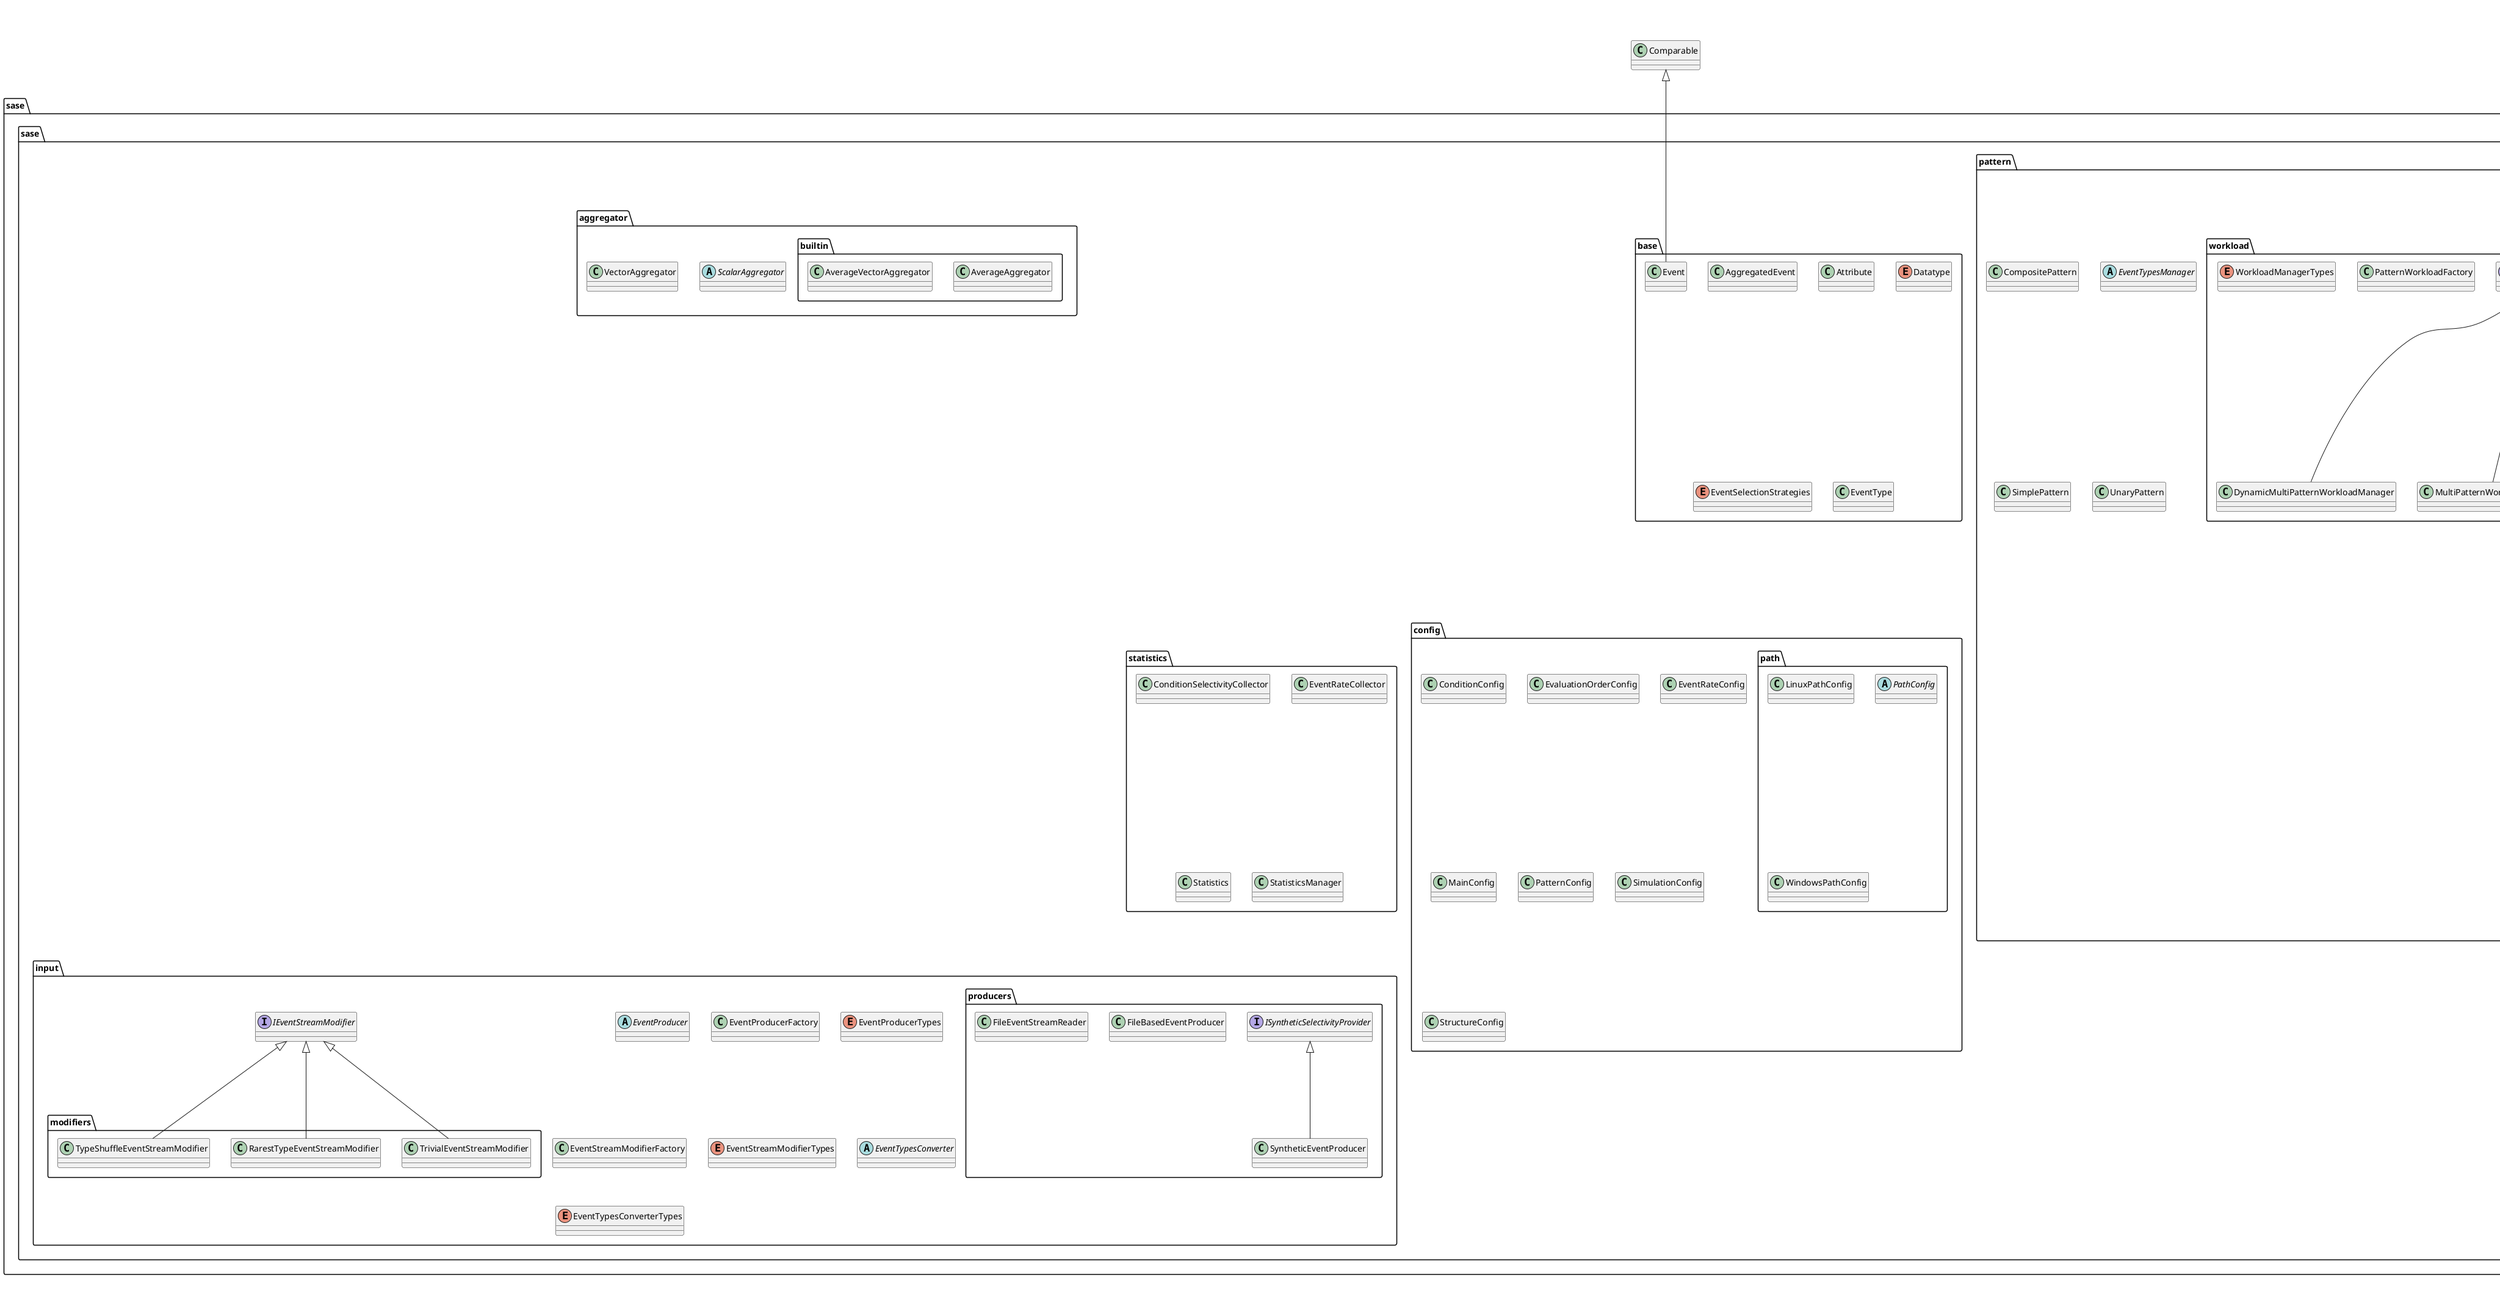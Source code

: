 @startuml

title __LAZYCEPGIT's Class Diagram__\n

  package sase.sase.evaluation {
    package sase.sase.evaluation.nfa {
      package sase.sase.evaluation.nfa.eager {
        class AND_NFA {
        }
      }
    }
  }
  

  package sase.sase.evaluation {
    package sase.sase.evaluation.nfa {
      package sase.sase.evaluation.nfa.eager {
        class AND_SEQ_NFA {
        }
      }
    }
  }
  

  package sase.sase.user.traffic {
    class AarhusTrafficEventTypesConverter {
    }
  }
  

  package sase.sase.user.traffic {
    class AarhusTrafficEventTypesManager {
    }
  }
  

  package sase.sase.adaptive.monitoring {
    class AdaptationNecessityDetectorFactory {
    }
  }
  

  package sase.sase.adaptive.monitoring {
    enum AdaptationNecessityDetectorTypes {
    }
  }
  

  package sase.sase.specification {
    package sase.sase.specification.adaptation {
      abstract class AdaptationSpecification {
      }
    }
  }
  

  package sase.sase.evaluation {
    package sase.sase.evaluation.tree {
      package sase.sase.evaluation.tree.creators {
        package sase.sase.evaluation.tree.creators.sase.adaptive.zstream {
          class AdaptiveZStreamTreeTopologyCreator {
          }
        }
      }
    }
  }
  

  package sase.sase.base {
    class AggregatedEvent {
    }
  }
  

  package sase.sase.pattern {
    package sase.sase.pattern.condition {
      package sase.sase.pattern.condition.iteration {
        class AggregatedExternalCondition {
        }
      }
    }
  }
  

  package sase.sase.multi {
    package sase.sase.multi.algo {
      class AlgoUnitFactory {
      }
    }
  }
  

  package sase.sase.specification {
    package sase.sase.specification.algo {
      class AlgoUnitSpecification {
      }
    }
  }
  

  package sase.sase.multi {
    package sase.sase.multi.algo {
      enum AlgoUnitTypes {
      }
    }
  }
  

  package sase.sase.pattern {
    package sase.sase.pattern.condition {
      package sase.sase.pattern.condition.sase.base {
        abstract class AtomicCondition {
        }
      }
    }
  }
  

  package sase.sase.base {
    class Attribute {
    }
  }
  

  package sase.sase.aggregator {
    package sase.sase.aggregator.builtin {
      class AverageAggregator {
      }
    }
  }
  

  package sase.sase.user.stocks {
    class AverageStocksVectorAggregator {
    }
  }
  

  package sase.sase.aggregator {
    package sase.sase.aggregator.builtin {
      class AverageVectorAggregator {
      }
    }
  }
  

  package sase.sase.specification {
    package sase.sase.specification.creators {
      package sase.sase.specification.creators.condition {
        abstract class BasicConditionSpecificationSetCreator {
        }
      }
    }
  }
  

  package sase.sase.multi {
    package sase.sase.multi.sla {
      class BestPlanSlaVerifier {
      }
    }
  }
  

  package sase.sase.evaluation {
    package sase.sase.evaluation.nfa {
      package sase.sase.evaluation.nfa.lazy {
        package sase.sase.evaluation.nfa.lazy.optimizations {
          class BufferFilter {
          }
        }
      }
    }
  }
  

  package sase.sase.evaluation {
    package sase.sase.evaluation.nfa {
      package sase.sase.evaluation.nfa.lazy {
        package sase.sase.evaluation.nfa.lazy.optimizations {
          class BufferGrouper {
          }
        }
      }
    }
  }
  

  package sase.sase.evaluation {
    package sase.sase.evaluation.nfa {
      package sase.sase.evaluation.nfa.lazy {
        package sase.sase.evaluation.nfa.lazy.optimizations {
          abstract class BufferPreprocessor {
          }
        }
      }
    }
  }
  

  package sase.sase.pattern {
    package sase.sase.pattern.condition {
      package sase.sase.pattern.condition.sase.base {
        class BufferedEventsRatesCondition {
        }
      }
    }
  }
  

  package sase.sase.pattern {
    package sase.sase.pattern.condition {
      package sase.sase.pattern.condition.sase.base {
        class CNFCondition {
        }
      }
    }
  }
  

  package sase.sase.pattern {
    class CompositePattern {
    }
  }
  

  package sase.sase.pattern {
    package sase.sase.pattern.creation {
      class CompositePatternCreator {
      }
    }
  }
  

  package sase.sase.pattern {
    package sase.sase.pattern.condition {
      abstract class Condition {
      }
    }
  }
  

  package sase.sase.config {
    class ConditionConfig {
    }
  }
  

  package sase.sase.statistics {
    class ConditionSelectivityCollector {
    }
  }
  

  package sase.sase.specification {
    package sase.sase.specification.condition {
      abstract class ConditionSpecification {
      }
    }
  }
  

  package sase.sase.specification {
    package sase.sase.specification.creators {
      package sase.sase.specification.creators.condition {
        class ConditionSpecificationCreatorFactory {
        }
      }
    }
  }
  

  package sase.sase.specification {
    package sase.sase.specification.creators {
      package sase.sase.specification.creators.condition {
        enum ConditionSpecificationCreatorTypes {
        }
      }
    }
  }
  

  package sase.sase.specification {
    package sase.sase.specification.creators {
      package sase.sase.specification.creators.condition {
        enum ConditionSpecificationSetCreatorTypes {
        }
      }
    }
  }
  

  package sase.sase.evaluation {
    package sase.sase.evaluation.tree {
      package sase.sase.evaluation.tree.elements {
        package sase.sase.evaluation.tree.elements.node {
          class ConjunctiveInternalNode {
          }
        }
      }
    }
  }
  

  package sase.sase.adaptive.monitoring {
    class ConstantThresholdAdaptationNecessityDetector {
    }
  }
  

  package sase.sase.specification {
    package sase.sase.specification.adaptation {
      class ConstantThresholdAdaptationSpecification {
      }
    }
  }
  

  package sase.sase.user.stocks {
    package sase.sase.user.stocks.sase.specification {
      package sase.sase.user.stocks.sase.specification.creators {
        class CorrelationSelectivityEstimationSetupCreator {
        }
      }
    }
  }
  

  package sase.sase.evaluation {
    package sase.sase.evaluation.tree {
      package sase.sase.evaluation.tree.creators {
        class CostAwareTree {
        }
      }
    }
  }
  

  package sase.sase.specification {
    package sase.sase.specification.sase.evaluation {
      class CostBasedLazyNFAEvaluationSpecification {
      }
    }
  }
  

  package sase.sase.evaluation {
    package sase.sase.evaluation.nfa {
      package sase.sase.evaluation.nfa.lazy {
        package sase.sase.evaluation.nfa.lazy.order {
          package sase.sase.evaluation.nfa.lazy.order.cost {
            class CostModelFactory {
            }
          }
        }
      }
    }
  }
  

  package sase.sase.evaluation {
    package sase.sase.evaluation.nfa {
      package sase.sase.evaluation.nfa.lazy {
        package sase.sase.evaluation.nfa.lazy.order {
          package sase.sase.evaluation.nfa.lazy.order.cost {
            enum CostModelTypes {
            }
          }
        }
      }
    }
  }
  

  package sase.sase.specification {
    package sase.sase.specification.creators {
      package sase.sase.specification.creators.condition {
        class CountersConditionSpecificationSetCreator {
        }
      }
    }
  }
  

  package sase.sase.user.speedd.fraud {
    class CreditCardFraudEventTypesConverter {
    }
  }
  

  package sase.sase.user.speedd.fraud {
    class CreditCardFraudEventTypesManager {
    }
  }
  

  package sase.sase.specification {
    package sase.sase.specification.creators {
      abstract class CrossProductSimulationSpecificationCreator {
      }
    }
  }
  

  package sase.sase.base {
    enum Datatype {
    }
  }
  

  package sase.sase.user.stocks {
    package sase.sase.user.stocks.sase.specification {
      package sase.sase.user.stocks.sase.specification.creators {
        class DeltaSelectivityEstimationSetupCreator {
        }
      }
    }
  }
  

  package sase.sase.evaluation {
    package sase.sase.evaluation.plan {
      class DisjunctionEvaluationPlan {
      }
    }
  }
  

  package sase.sase.evaluation {
    package sase.sase.evaluation.tree {
      class DisjunctionTreeEvaluationMechanism {
      }
    }
  }
  

  package sase.sase.pattern {
    package sase.sase.pattern.condition {
      package sase.sase.pattern.condition.sase.base {
        abstract class DoubleEventCondition {
        }
      }
    }
  }
  

  package sase.sase.specification {
    package sase.sase.specification.condition {
      abstract class DoubleEventConditionSpecification {
      }
    }
  }
  

  package sase.sase.pattern {
    package sase.sase.pattern.workload {
      class DynamicMultiPatternWorkloadManager {
      }
    }
  }
  

  package sase.sase.specification {
    package sase.sase.specification.workload {
      class DynamicMultiPatternWorkloadSpecification {
      }
    }
  }
  

  package sase.sase.evaluation {
    package sase.sase.evaluation.nfa {
      package sase.sase.evaluation.nfa.lazy {
        package sase.sase.evaluation.nfa.lazy.order {
          package sase.sase.evaluation.nfa.lazy.order.algorithm {
            class DynamicOrderingAlgorithm {
            }
          }
        }
      }
    }
  }
  

  package sase.sase.evaluation {
    package sase.sase.evaluation.nfa {
      package sase.sase.evaluation.nfa.lazy {
        package sase.sase.evaluation.nfa.lazy.elements {
          class EfficientInputBuffer {
          }
        }
      }
    }
  }
  

  package sase.sase.simulator {
    class Environment {
    }
  }
  

  package sase.sase.evaluation {
    class EvaluationMechanismFactory {
    }
  }
  

  package sase.sase.evaluation {
    enum EvaluationMechanismTypes {
    }
  }
  

  package sase.sase.evaluation {
    package sase.sase.evaluation.nfa {
      package sase.sase.evaluation.nfa.lazy {
        package sase.sase.evaluation.nfa.lazy.elements {
          class EvaluationOrder {
          }
        }
      }
    }
  }
  

  package sase.sase.config {
    class EvaluationOrderConfig {
    }
  }
  

  package sase.sase.evaluation {
    package sase.sase.evaluation.plan {
      abstract class EvaluationPlan {
      }
    }
  }
  

  package sase.sase.evaluation {
    class EvaluationPlanCreator {
    }
  }
  

  package sase.sase.specification {
    package sase.sase.specification.sase.evaluation {
      abstract class EvaluationSpecification {
      }
    }
  }
  

  package sase.sase.base {
    class Event {
    }
  }
  

  package sase.sase.evaluation {
    package sase.sase.evaluation.common {
      class EventBuffer {
      }
    }
  }
  

  package sase.sase.evaluation {
    package sase.sase.evaluation.nfa {
      package sase.sase.evaluation.nfa.lazy {
        package sase.sase.evaluation.nfa.lazy.order {
          package sase.sase.evaluation.nfa.lazy.order.algorithm {
            class EventFrequencyOrderingAlgorithm {
            }
          }
        }
      }
    }
  }
  

  package sase.sase.input {
    abstract class EventProducer {
    }
  }
  

  package sase.sase.input {
    class EventProducerFactory {
    }
  }
  

  package sase.sase.input {
    enum EventProducerTypes {
    }
  }
  

  package sase.sase.statistics {
    class EventRateCollector {
    }
  }
  

  package sase.sase.config {
    class EventRateConfig {
    }
  }
  

  package sase.sase.base {
    enum EventSelectionStrategies {
    }
  }
  

  package sase.sase.input {
    class EventStreamModifierFactory {
    }
  }
  

  package sase.sase.input {
    enum EventStreamModifierTypes {
    }
  }
  

  package sase.sase.pattern {
    package sase.sase.pattern.condition {
      package sase.sase.pattern.condition.time {
        class EventTemporalPositionCondition {
        }
      }
    }
  }
  

  package sase.sase.base {
    class EventType {
    }
  }
  

  package sase.sase.input {
    abstract class EventTypesConverter {
    }
  }
  

  package sase.sase.input {
    enum EventTypesConverterTypes {
    }
  }
  

  package sase.sase.pattern {
    abstract class EventTypesManager {
    }
  }
  

  package sase.sase.multi {
    package sase.sase.multi.calculator {
      class ExhaustiveMPTCalculator {
      }
    }
  }
  

  package sase.sase.adaptive.estimation {
    class ExponentialHistogramsCounter {
    }
  }
  

  package sase.sase.input {
    package sase.sase.input.producers {
      class FileBasedEventProducer {
      }
    }
  }
  

  package sase.sase.input {
    package sase.sase.input.producers {
      class FileEventStreamReader {
      }
    }
  }
  

  package sase.sase.pattern {
    package sase.sase.pattern.condition {
      package sase.sase.pattern.condition.iteration {
        class FirstValueExternalCondition {
        }
      }
    }
  }
  

  package sase.sase.specification {
    package sase.sase.specification.sase.evaluation {
      class FixedLazyNFAEvaluationSpecification {
      }
    }
  }
  

  package sase.sase.evaluation {
    package sase.sase.evaluation.nfa {
      package sase.sase.evaluation.nfa.lazy {
        package sase.sase.evaluation.nfa.lazy.order {
          package sase.sase.evaluation.nfa.lazy.order.algorithm {
            class FixedOrderingAlgorithm {
            }
          }
        }
      }
    }
  }
  

  package sase.sase.multi {
    package sase.sase.multi.calculator {
      package sase.sase.multi.calculator.local {
        abstract class GlobalImprovementBasedLocalSearchMPTCalculator {
        }
      }
    }
  }
  

  package sase.sase.pattern {
    package sase.sase.pattern.condition {
      package sase.sase.pattern.condition.time {
        class GlobalTemporalOrderCondition {
        }
      }
    }
  }
  

  package sase.sase.evaluation {
    package sase.sase.evaluation.nfa {
      package sase.sase.evaluation.nfa.lazy {
        package sase.sase.evaluation.nfa.lazy.order {
          package sase.sase.evaluation.nfa.lazy.order.algorithm {
            package sase.sase.evaluation.nfa.lazy.order.algorithm.sase.adaptive.greedy {
              class GreedyAdaptiveOrderingAlgorithm {
              }
            }
          }
        }
      }
    }
  }
  

  package sase.sase.evaluation {
    package sase.sase.evaluation.nfa {
      package sase.sase.evaluation.nfa.lazy {
        package sase.sase.evaluation.nfa.lazy.order {
          package sase.sase.evaluation.nfa.lazy.order.algorithm {
            class GreedyCostModelOrderingAlgorithm {
            }
          }
        }
      }
    }
  }
  

  package sase.sase.evaluation {
    package sase.sase.evaluation.nfa {
      package sase.sase.evaluation.nfa.lazy {
        package sase.sase.evaluation.nfa.lazy.order {
          package sase.sase.evaluation.nfa.lazy.order.algorithm {
            package sase.sase.evaluation.nfa.lazy.order.algorithm.sase.adaptive.greedy {
              class GreedyInvariantCalculator {
              }
            }
          }
        }
      }
    }
  }
  

  package sase.sase.evaluation {
    package sase.sase.evaluation.nfa {
      package sase.sase.evaluation.nfa.lazy {
        package sase.sase.evaluation.nfa.lazy.order {
          package sase.sase.evaluation.nfa.lazy.order.algorithm {
            package sase.sase.evaluation.nfa.lazy.order.algorithm.sase.adaptive.greedy {
              class GreedyInvariantInput {
              }
            }
          }
        }
      }
    }
  }
  

  package sase.sase.evaluation {
    package sase.sase.evaluation.nfa {
      package sase.sase.evaluation.nfa.lazy {
        package sase.sase.evaluation.nfa.lazy.order {
          package sase.sase.evaluation.nfa.lazy.order.algorithm {
            abstract class GreedyOrderingAlgorithm {
            }
          }
        }
      }
    }
  }
  

  package sase.sase.evaluation {
    package sase.sase.evaluation.nfa {
      package sase.sase.evaluation.nfa.lazy {
        package sase.sase.evaluation.nfa.lazy.order {
          package sase.sase.evaluation.nfa.lazy.order.algorithm {
            class GreedySelectivityOrderingAlgorithm {
            }
          }
        }
      }
    }
  }
  

  package sase.sase.pattern {
    package sase.sase.pattern.condition {
      package sase.sase.pattern.condition.iteration {
        package sase.sase.pattern.condition.iteration.lazy {
          class GroupByAttributeCondition {
          }
        }
      }
    }
  }
  

  package sase.sase.adaptive.monitoring {
    interface IAdaptationNecessityDetector {
    }
  }
  

  package sase.sase.multi {
    package sase.sase.multi.algo {
      interface IAlgoUnit {
      }
    }
  }
  

  package sase.sase.specification {
    package sase.sase.specification.creators {
      package sase.sase.specification.creators.condition {
        interface IConditionSpecificationCreator {
        }
      }
    }
  }
  

  package sase.sase.specification {
    package sase.sase.specification.creators {
      package sase.sase.specification.creators.condition {
        interface IConditionSpecificationSetCreator {
        }
      }
    }
  }
  

  package sase.sase.evaluation {
    package sase.sase.evaluation.nfa {
      package sase.sase.evaluation.nfa.lazy {
        package sase.sase.evaluation.nfa.lazy.order {
          package sase.sase.evaluation.nfa.lazy.order.cost {
            interface ICostModel {
            }
          }
        }
      }
    }
  }
  

  package sase.sase.evaluation {
    interface IEvaluationMechanism {
    }
  }
  

  package sase.sase.evaluation {
    interface IEvaluationMechanismInfo {
    }
  }
  

  package sase.sase.adaptive.estimation {
    interface IEventArrivalRateEstimator {
    }
  }
  

  package sase.sase.input {
    interface IEventStreamModifier {
    }
  }
  

  package sase.sase.evaluation {
    package sase.sase.evaluation.nfa {
      package sase.sase.evaluation.nfa.lazy {
        package sase.sase.evaluation.nfa.lazy.order {
          interface IIncrementalOrderingAlgorithm {
          }
        }
      }
    }
  }
  

  package sase.sase.evaluation {
    package sase.sase.evaluation.tree {
      interface IIncrementalTreeTopologyCreator {
      }
    }
  }
  

  package sase.sase.adaptive.monitoring {
    package sase.sase.adaptive.monitoring.invariant {
      interface IInvariantCalculator {
      }
    }
  }
  

  package sase.sase.multi {
    package sase.sase.multi.calculator {
      interface IMPTCalculator {
      }
    }
  }
  

  package sase.sase.adaptive.monitoring {
    interface IMultiPatternAdaptationNecessityDetector {
    }
  }
  

  package sase.sase.evaluation {
    interface IMultiPatternEvaluationMechanism {
    }
  }
  

  package sase.sase.evaluation {
    package sase.sase.evaluation.nfa {
      package sase.sase.evaluation.nfa.lazy {
        package sase.sase.evaluation.nfa.lazy.order {
          interface IOrderingAlgorithm {
          }
        }
      }
    }
  }
  

  package sase.sase.specification {
    package sase.sase.specification.creators {
      interface ISimulationSpecificationCreator {
      }
    }
  }
  

  package sase.sase.multi {
    package sase.sase.multi.sla {
      interface ISlaVerifier {
      }
    }
  }
  

  package sase.sase.input {
    package sase.sase.input.producers {
      interface ISyntheticSelectivityProvider {
      }
    }
  }
  

  package sase.sase.evaluation {
    package sase.sase.evaluation.tree {
      interface ITreeCostModel {
      }
    }
  }
  

  package sase.sase.evaluation {
    package sase.sase.evaluation.tree {
      interface ITreeTopologyCreator {
      }
    }
  }
  

  package sase.sase.pattern {
    package sase.sase.pattern.workload {
      interface IWorkloadManager {
      }
    }
  }
  

  package sase.sase.specification {
    package sase.sase.specification.sase.input {
      abstract class InputSpecification {
      }
    }
  }
  

  package sase.sase.evaluation {
    package sase.sase.evaluation.nfa {
      package sase.sase.evaluation.nfa.eager {
        package sase.sase.evaluation.nfa.eager.elements {
          class Instance {
          }
        }
      }
    }
  }
  

  package sase.sase.evaluation {
    package sase.sase.evaluation.nfa {
      package sase.sase.evaluation.nfa.eager {
        package sase.sase.evaluation.nfa.eager.elements {
          class InstanceStorage {
          }
        }
      }
    }
  }
  

  package sase.sase.evaluation {
    package sase.sase.evaluation.tree {
      package sase.sase.evaluation.tree.elements {
        package sase.sase.evaluation.tree.elements.node {
          abstract class InternalNode {
          }
        }
      }
    }
  }
  

  package sase.sase.adaptive.monitoring {
    package sase.sase.adaptive.monitoring.invariant {
      class Invariant {
      }
    }
  }
  

  package sase.sase.adaptive.monitoring {
    package sase.sase.adaptive.monitoring.invariant {
      class InvariantAdaptationNecessityDetector {
      }
    }
  }
  

  package sase.sase.specification {
    package sase.sase.specification.adaptation {
      class InvariantAdaptationSpecification {
      }
    }
  }
  

  package sase.sase.adaptive.monitoring {
    package sase.sase.adaptive.monitoring.invariant {
      package sase.sase.adaptive.monitoring.invariant.compare {
        abstract class InvariantComparer {
        }
      }
    }
  }
  

  package sase.sase.adaptive.monitoring {
    package sase.sase.adaptive.monitoring.invariant {
      package sase.sase.adaptive.monitoring.invariant.compare {
        class InvariantComparerFactory {
        }
      }
    }
  }
  

  package sase.sase.adaptive.monitoring {
    package sase.sase.adaptive.monitoring.invariant {
      package sase.sase.adaptive.monitoring.invariant.compare {
        enum InvariantComparerType {
        }
      }
    }
  }
  

  package sase.sase.adaptive.monitoring {
    package sase.sase.adaptive.monitoring.invariant {
      abstract class InvariantInput {
      }
    }
  }
  

  package sase.sase.pattern {
    package sase.sase.pattern.condition {
      package sase.sase.pattern.condition.iteration {
        abstract class IteratedEventExternalCondition {
        }
      }
    }
  }
  

  package sase.sase.pattern {
    package sase.sase.pattern.condition {
      package sase.sase.pattern.condition.iteration {
        abstract class IteratedEventInternalCondition {
        }
      }
    }
  }
  

  package sase.sase.pattern {
    package sase.sase.pattern.condition {
      package sase.sase.pattern.condition.iteration {
        package sase.sase.pattern.condition.iteration.lazy {
          abstract class IteratedFilterCondition {
          }
        }
      }
    }
  }
  

  package sase.sase.pattern {
    package sase.sase.pattern.condition {
      package sase.sase.pattern.condition.iteration {
        package sase.sase.pattern.condition.iteration.eager {
          abstract class IteratedIncrementalCondition {
          }
        }
      }
    }
  }
  

  package sase.sase.pattern {
    package sase.sase.pattern.condition {
      package sase.sase.pattern.condition.iteration {
        package sase.sase.pattern.condition.iteration.eager {
          class IteratedIncrementalDoubleEventCondition {
          }
        }
      }
    }
  }
  

  package sase.sase.pattern {
    package sase.sase.pattern.condition {
      package sase.sase.pattern.condition.iteration {
        package sase.sase.pattern.condition.iteration.lazy {
          class IteratedTotalFromIncrementalCondition {
          }
        }
      }
    }
  }
  

  package sase.sase.pattern {
    package sase.sase.pattern.condition {
      package sase.sase.pattern.condition.iteration {
        package sase.sase.pattern.condition.iteration.eager {
          class IterationTriggerCondition {
          }
        }
      }
    }
  }
  

  package sase.sase.user.stocks {
    package sase.sase.user.stocks.sase.specification {
      class IterativeAverageStockCorrelationConditionSpecification {
      }
    }
  }
  

  package sase.sase.multi {
    package sase.sase.multi.calculator {
      package sase.sase.multi.calculator.local {
        class IterativeImprovementMPTCalculator {
        }
      }
    }
  }
  

  package sase.sase.specification {
    package sase.sase.specification.sase.evaluation {
      class IterativeImprovementMPTEvaluationSpecification {
      }
    }
  }
  

  package sase.sase.evaluation {
    package sase.sase.evaluation.nfa {
      package sase.sase.evaluation.nfa.lazy {
        package sase.sase.evaluation.nfa.lazy.order {
          package sase.sase.evaluation.nfa.lazy.order.algorithm {
            class IterativeImprovementOrderingAlgorithm {
            }
          }
        }
      }
    }
  }
  

  package sase.sase.user.stocks {
    package sase.sase.user.stocks.sase.specification {
      class IterativeValueCmpStockCorrelationConditionSpecification {
      }
    }
  }
  

  package sase.sase.evaluation {
    package sase.sase.evaluation.nfa {
      package sase.sase.evaluation.nfa.lazy {
        class LazyChainNFA {
        }
      }
    }
  }
  

  package sase.sase.evaluation {
    package sase.sase.evaluation.nfa {
      package sase.sase.evaluation.nfa.lazy {
        package sase.sase.evaluation.nfa.lazy.elements {
          class LazyInstance {
          }
        }
      }
    }
  }
  

  package sase.sase.evaluation {
    package sase.sase.evaluation.nfa {
      package sase.sase.evaluation.nfa.lazy {
        class LazyMultiChainNFA {
        }
      }
    }
  }
  

  package sase.sase.evaluation {
    package sase.sase.evaluation.nfa {
      package sase.sase.evaluation.nfa.lazy {
        package sase.sase.evaluation.nfa.lazy.elements {
          package sase.sase.evaluation.nfa.lazy.elements.sase.multi {
            class LazyMultiInstance {
            }
          }
        }
      }
    }
  }
  

  package sase.sase.evaluation {
    package sase.sase.evaluation.nfa {
      package sase.sase.evaluation.nfa.lazy {
        class LazyMultiPatternTreeNFA {
        }
      }
    }
  }
  

  package sase.sase.evaluation {
    package sase.sase.evaluation.nfa {
      package sase.sase.evaluation.nfa.lazy {
        package sase.sase.evaluation.nfa.lazy.elements {
          package sase.sase.evaluation.nfa.lazy.elements.sase.multi {
            class LazyMultiState {
            }
          }
        }
      }
    }
  }
  

  package sase.sase.evaluation {
    package sase.sase.evaluation.nfa {
      package sase.sase.evaluation.nfa.lazy {
        abstract class LazyNFA {
        }
      }
    }
  }
  

  package sase.sase.specification {
    package sase.sase.specification.sase.evaluation {
      class LazyNFAEvaluationSpecification {
      }
    }
  }
  

  package sase.sase.evaluation {
    package sase.sase.evaluation.nfa {
      package sase.sase.evaluation.nfa.lazy {
        enum LazyNFANegationTypes {
        }
      }
    }
  }
  

  package sase.sase.evaluation {
    package sase.sase.evaluation.nfa {
      package sase.sase.evaluation.nfa.lazy {
        package sase.sase.evaluation.nfa.lazy.elements {
          class LazyTransition {
          }
        }
      }
    }
  }
  

  package sase.sase.evaluation {
    package sase.sase.evaluation.nfa {
      package sase.sase.evaluation.nfa.lazy {
        package sase.sase.evaluation.nfa.lazy.elements {
          enum LazyTransitionType {
          }
        }
      }
    }
  }
  

  package sase.sase.evaluation {
    package sase.sase.evaluation.tree {
      package sase.sase.evaluation.tree.elements {
        package sase.sase.evaluation.tree.elements.node {
          class LeafNode {
          }
        }
      }
    }
  }
  

  package sase.sase.config {
    package sase.sase.config.path {
      class LinuxPathConfig {
      }
    }
  }
  

  package sase.sase.multi {
    package sase.sase.multi.calculator {
      package sase.sase.multi.calculator.local {
        abstract class LocalSearchMPTCalculator {
        }
      }
    }
  }
  

  package sase.sase.specification {
    package sase.sase.specification.sase.evaluation {
      class LocalSearchMPTEvaluationSpecification {
      }
    }
  }
  

  package sase.sase.multi {
    package sase.sase.multi.calculator {
      package sase.sase.multi.calculator.local {
        package sase.sase.multi.calculator.local.neighborhood {
          abstract class LocalSearchNeighborhood {
          }
        }
      }
    }
  }
  

  package sase.sase.multi {
    package sase.sase.multi.calculator {
      class MPTCalculatorFactory {
      }
    }
  }
  

  package sase.sase.multi {
    package sase.sase.multi.calculator {
      enum MPTCalculatorTypes {
      }
    }
  }
  

  package sase.sase.config {
    class MainConfig {
    }
  }
  

  package sase.sase.evaluation {
    package sase.sase.evaluation.common {
      class Match {
      }
    }
  }
  

  package sase.sase.adaptive.monitoring {
    package sase.sase.adaptive.monitoring.invariant {
      package sase.sase.adaptive.monitoring.invariant.compare {
        class MinimalRelativeDistanceInvariantComparer {
        }
      }
    }
  }
  

  package sase.sase.multi {
    class MultiPatternGraph {
    }
  }
  

  package sase.sase.multi {
    class MultiPatternMultiTree {
    }
  }
  

  package sase.sase.evaluation {
    package sase.sase.evaluation.plan {
      class MultiPatternMultiTreeEvaluationPlan {
      }
    }
  }
  

  package sase.sase.multi {
    class MultiPatternTree {
    }
  }
  

  package sase.sase.evaluation {
    package sase.sase.evaluation.plan {
      class MultiPatternTreeEvaluationPlan {
      }
    }
  }
  

  package sase.sase.multi {
    class MultiPatternTreeNode {
    }
  }
  

  package sase.sase.pattern {
    package sase.sase.pattern.workload {
      class MultiPatternWorkloadManager {
      }
    }
  }
  

  package sase.sase.multi {
    abstract class MultiPlan {
    }
  }
  

  package sase.sase.specification {
    package sase.sase.specification.sase.evaluation {
      class MultiPlanEvaluationSpecification {
      }
    }
  }
  

  package sase.sase.multi {
    package sase.sase.multi.calculator {
      package sase.sase.multi.calculator.local {
        package sase.sase.multi.calculator.local.neighborhood {
          class MultiSetShareNeighborhood {
          }
        }
      }
    }
  }
  

  package sase.sase.evaluation {
    package sase.sase.evaluation.tree {
      package sase.sase.evaluation.tree.sase.multi {
        class MultiTreeEvaluationMechanism {
        }
      }
    }
  }
  

  package sase.sase.evaluation {
    package sase.sase.evaluation.tree {
      package sase.sase.evaluation.tree.sase.multi {
        class MultiTreeInstance {
        }
      }
    }
  }
  

  package sase.sase.evaluation {
    package sase.sase.evaluation.tree {
      package sase.sase.evaluation.tree.sase.multi {
        class MultiTreeInstanceStorage {
        }
      }
    }
  }
  

  package sase.sase.evaluation {
    package sase.sase.evaluation.nfa {
      abstract class NFA {
      }
    }
  }
  

  package sase.sase.evaluation {
    package sase.sase.evaluation.nfa {
      package sase.sase.evaluation.nfa.eager {
        package sase.sase.evaluation.nfa.eager.elements {
          class NFAState {
          }
        }
      }
    }
  }
  

  package sase.sase.evaluation {
    package sase.sase.evaluation.tree {
      package sase.sase.evaluation.tree.elements {
        package sase.sase.evaluation.tree.elements.node {
          class NSeqInternalNode {
          }
        }
      }
    }
  }
  

  package sase.sase.multi {
    package sase.sase.multi.calculator {
      package sase.sase.multi.calculator.local {
        package sase.sase.multi.calculator.local.neighborhood {
          class NeighborhoodFactory {
          }
        }
      }
    }
  }
  

  package sase.sase.multi {
    package sase.sase.multi.calculator {
      package sase.sase.multi.calculator.local {
        package sase.sase.multi.calculator.local.neighborhood {
          enum NeighborhoodTypes {
          }
        }
      }
    }
  }
  

  package sase.sase.multi {
    package sase.sase.multi.calculator {
      class NoReorderingMPTCalculator {
      }
    }
  }
  

  package sase.sase.multi {
    package sase.sase.multi.calculator {
      class NoSharingMPTCalculator {
      }
    }
  }
  

  package sase.sase.evaluation {
    package sase.sase.evaluation.tree {
      package sase.sase.evaluation.tree.elements {
        package sase.sase.evaluation.tree.elements.node {
          abstract class Node {
          }
        }
      }
    }
  }
  

  package sase.sase.evaluation {
    package sase.sase.evaluation.nfa {
      package sase.sase.evaluation.nfa.eager {
        class OR_AND_SEQ_NFA {
        }
      }
    }
  }
  

  package sase.sase.multi {
    package sase.sase.multi.algo {
      class OrderAlgoUnit {
      }
    }
  }
  

  package sase.sase.specification {
    package sase.sase.specification.algo {
      class OrderAlgoUnitSpecification {
      }
    }
  }
  

  package sase.sase.evaluation {
    package sase.sase.evaluation.plan {
      class OrderEvaluationPlan {
      }
    }
  }
  

  package sase.sase.evaluation {
    package sase.sase.evaluation.tree {
      package sase.sase.evaluation.tree.creators {
        class OrderedZStreamTreeTopologyCreator {
        }
      }
    }
  }
  

  package sase.sase.evaluation {
    package sase.sase.evaluation.nfa {
      package sase.sase.evaluation.nfa.lazy {
        package sase.sase.evaluation.nfa.lazy.order {
          class OrderingAlgorithmFactory {
          }
        }
      }
    }
  }
  

  package sase.sase.evaluation {
    package sase.sase.evaluation.nfa {
      package sase.sase.evaluation.nfa.lazy {
        package sase.sase.evaluation.nfa.lazy.order {
          enum OrderingAlgorithmTypes {
          }
        }
      }
    }
  }
  

  package sase.sase.pattern {
    package sase.sase.pattern.condition {
      package sase.sase.pattern.condition.time {
        class PairTemporalOrderCondition {
        }
      }
    }
  }
  

  package sase.sase.pattern {
    package sase.sase.pattern.condition {
      package sase.sase.pattern.condition.contiguity {
        class PairwiseContiguityCondition {
        }
      }
    }
  }
  

  package sase.sase.multi {
    package sase.sase.multi.calculator {
      package sase.sase.multi.calculator.local {
        package sase.sase.multi.calculator.local.neighborhood {
          class PairwiseShareNeighborhood {
          }
        }
      }
    }
  }
  

  package sase.sase.pattern {
    package sase.sase.pattern.condition {
      package sase.sase.pattern.condition.contiguity {
        class PartialContiguityCondition {
        }
      }
    }
  }
  

  package sase.sase.config {
    package sase.sase.config.path {
      abstract class PathConfig {
      }
    }
  }
  

  package sase.sase.pattern {
    abstract class Pattern {
    }
  }
  

  package sase.sase.config {
    class PatternConfig {
    }
  }
  

  package sase.sase.pattern {
    package sase.sase.pattern.creation {
      abstract class PatternCreator {
      }
    }
  }
  

  package sase.sase.specification {
    package sase.sase.specification.workload {
      enum PatternReorderingSensitivityTypes {
      }
    }
  }
  

  package sase.sase.specification {
    package sase.sase.specification.workload {
      class PatternSpecification {
      }
    }
  }
  

  package sase.sase.pattern {
    package sase.sase.pattern.creation {
      enum PatternTypes {
      }
    }
  }
  

  package sase.sase.pattern {
    package sase.sase.pattern.workload {
      class PatternWorkloadFactory {
      }
    }
  }
  

  package sase.sase.adaptive.monitoring {
    class PerformanceDeltaAdaptationNecessityDetector {
    }
  }
  

  package sase.sase.specification {
    package sase.sase.specification.adaptation {
      class PerformanceDeltaAdaptationSpecification {
      }
    }
  }
  

  package sase.sase.adaptive.monitoring {
    class PlanCreatorBasedAdaptationNecessityDetector {
    }
  }
  

  package sase.sase.specification {
    package sase.sase.specification.adaptation {
      class PlanCreatorBasedAdaptationSpecification {
      }
    }
  }
  

  package sase.sase.simulator {
    class PredicateResultsCache {
    }
  }
  

  package sase.sase.evaluation {
    package sase.sase.evaluation.nfa {
      package sase.sase.evaluation.nfa.lazy {
        package sase.sase.evaluation.nfa.lazy.order {
          package sase.sase.evaluation.nfa.lazy.order.algorithm {
            class RandomOrderingAlgorithm {
            }
          }
        }
      }
    }
  }
  

  package sase.sase.specification {
    package sase.sase.specification.creators {
      abstract class RandomPatternSpecificationCreator {
      }
    }
  }
  

  package sase.sase.specification {
    package sase.sase.specification.sase.input {
      class RarestTypeDuplicatorInputSpecification {
      }
    }
  }
  

  package sase.sase.input {
    package sase.sase.input.modifiers {
      class RarestTypeEventStreamModifier {
      }
    }
  }
  

  package sase.sase.evaluation {
    package sase.sase.evaluation.nfa {
      package sase.sase.evaluation.nfa.eager {
        class SEQ_NFA {
        }
      }
    }
  }
  

  package sase.sase.user.speedd.fraud {
    class SameCreditCardIDCondition {
    }
  }
  

  package sase.sase.user.speedd.fraud {
    class SameCreditCardIDConditionSpecification {
    }
  }
  

  package sase.sase.aggregator {
    abstract class ScalarAggregator {
    }
  }
  

  package sase.sase.specification {
    package sase.sase.specification.creators {
      abstract class SelectivityEstimationSetupCreator {
      }
    }
  }
  

  package sase.sase.evaluation {
    package sase.sase.evaluation.tree {
      package sase.sase.evaluation.tree.creators {
        class SelingerTreeTopologyCreator {
        }
      }
    }
  }
  

  package sase.sase.evaluation {
    package sase.sase.evaluation.tree {
      package sase.sase.evaluation.tree.elements {
        package sase.sase.evaluation.tree.elements.node {
          class SeqInternalNode {
          }
        }
      }
    }
  }
  

  package sase.sase.multi {
    class SharedMultiPatternTreeNode {
    }
  }
  

  package sase.sase.evaluation {
    package sase.sase.evaluation.nfa {
      package sase.sase.evaluation.nfa.lazy {
        package sase.sase.evaluation.nfa.lazy.order {
          package sase.sase.evaluation.nfa.lazy.order.cost {
            class SharingDegreeCostModel {
            }
          }
        }
      }
    }
  }
  

  package sase.sase.evaluation {
    package sase.sase.evaluation.tree {
      package sase.sase.evaluation.tree.cost {
        class SharingDegreeTreeCostModel {
        }
      }
    }
  }
  

  package sase.sase.specification {
    package sase.sase.specification.sase.input {
      class ShuffleEventTypesInputSpecification {
      }
    }
  }
  

  package sase.sase.pattern {
    class SimplePattern {
    }
  }
  

  package sase.sase.multi {
    package sase.sase.multi.calculator {
      package sase.sase.multi.calculator.local {
        class SimulatedAnnealingMPTCalculator {
        }
      }
    }
  }
  

  package sase.sase.specification {
    package sase.sase.specification.sase.evaluation {
      class SimulatedAnnealingMPTEvaluationSpecification {
      }
    }
  }
  

  package sase.sase.config {
    class SimulationConfig {
    }
  }
  

  package sase.sase.simulator {
    class SimulationHistory {
    }
  }
  

  package sase.sase.specification {
    class SimulationSpecification {
    }
  }
  

  package sase.sase.simulator {
    class Simulator {
    }
  }
  

  package sase.sase.pattern {
    package sase.sase.pattern.condition {
      package sase.sase.pattern.condition.sase.base {
        abstract class SingleEventCondition {
        }
      }
    }
  }
  

  package sase.sase.specification {
    package sase.sase.specification.creators {
      class SinglePatternCrossProductSimulationSpecificationCreator {
      }
    }
  }
  

  package sase.sase.pattern {
    package sase.sase.pattern.workload {
      class SinglePatternWorkloadManager {
      }
    }
  }
  

  package sase.sase.specification {
    package sase.sase.specification.workload {
      class SinglePatternWorkloadSpecification {
      }
    }
  }
  

  package sase.sase.multi {
    package sase.sase.multi.sla {
      class SlaAwarePattern {
      }
    }
  }
  

  package sase.sase.multi {
    package sase.sase.multi.sla {
      class SlaVerifierFactory {
      }
    }
  }
  

  package sase.sase.multi {
    package sase.sase.multi.sla {
      enum SlaVerifierTypes {
      }
    }
  }
  

  package sase.sase.adaptive.estimation {
    class SlidingWindowEventArrivalRateEstimator {
    }
  }
  

  package sase.sase.adaptive.estimation {
    class SlidingWindowSelectivityEstimator {
    }
  }
  

  package sase.sase.specification {
    package sase.sase.specification.creators {
      class SpecificationCreatorFactory {
      }
    }
  }
  

  package sase.sase.specification {
    package sase.sase.specification.creators {
      enum SpecificationCreatorTypes {
      }
    }
  }
  

  package sase.sase.evaluation {
    package sase.sase.evaluation.common {
      class State {
      }
    }
  }
  

  package sase.sase.multi {
    package sase.sase.multi.calculator {
      package sase.sase.multi.calculator.local {
        package sase.sase.multi.calculator.local.neighborhood {
          class StateSwapNeighborhood {
          }
        }
      }
    }
  }
  

  package sase.sase.adaptive.estimation {
    class StaticEventArrivalRateEstimator {
    }
  }
  

  package sase.sase.statistics {
    class Statistics {
    }
  }
  

  package sase.sase.statistics {
    class StatisticsManager {
    }
  }
  

  package sase.sase.user.stocks {
    package sase.sase.user.stocks.condition {
      class StockAverageCorrelationCondition {
      }
    }
  }
  

  package sase.sase.user.stocks {
    package sase.sase.user.stocks.condition {
      class StockCorrelationCondition {
      }
    }
  }
  

  package sase.sase.user.stocks {
    package sase.sase.user.stocks.sase.specification {
      package sase.sase.user.stocks.sase.specification.creators {
        class StockCorrelationConditionCreator {
        }
      }
    }
  }
  

  package sase.sase.user.stocks {
    package sase.sase.user.stocks.sase.specification {
      class StockCorrelationConditionSpecification {
      }
    }
  }
  

  package sase.sase.user.stocks {
    package sase.sase.user.stocks.condition {
      class StockCorrelationIterationTriggerCondition {
      }
    }
  }
  

  package sase.sase.user.stocks {
    package sase.sase.user.stocks.sase.specification {
      package sase.sase.user.stocks.sase.specification.creators {
        class StockDeltaConditionCreator {
        }
      }
    }
  }
  

  package sase.sase.user.stocks {
    package sase.sase.user.stocks.condition {
      class StockDeltaOrderingCondition {
      }
    }
  }
  

  package sase.sase.user.stocks {
    package sase.sase.user.stocks.sase.specification {
      class StockDeltaOrderingConditionSpecification {
      }
    }
  }
  

  package sase.sase.user.stocks {
    class StockEventTypesManager {
    }
  }
  

  package sase.sase.user.stocks {
    package sase.sase.user.stocks.condition {
      class StockFirstValueCmpCondition {
      }
    }
  }
  

  package sase.sase.user.stocks {
    package sase.sase.user.stocks.sase.specification {
      class StockFirstValueCmpConditionSpecification {
      }
    }
  }
  

  package sase.sase.user.stocks {
    package sase.sase.user.stocks.sase.specification {
      package sase.sase.user.stocks.sase.specification.creators {
        class StockMultiPatternSpecificationCreator {
        }
      }
    }
  }
  

  package sase.sase.user.stocks {
    package sase.sase.user.stocks.sase.specification {
      package sase.sase.user.stocks.sase.specification.creators {
        class StockPatternSpecificationCreator {
        }
      }
    }
  }
  

  package sase.sase.user.stocks {
    package sase.sase.user.stocks.condition {
      class StockRangeCondition {
      }
    }
  }
  

  package sase.sase.user.stocks {
    package sase.sase.user.stocks.condition {
      class StockSameCompanyCondition {
      }
    }
  }
  

  package sase.sase.user.stocks {
    package sase.sase.user.stocks.condition {
      class StockValueCmpIterationTriggerCondition {
      }
    }
  }
  

  package sase.sase.user.stocks {
    package sase.sase.user.stocks.converters {
      class StocksByCompanyEventTypesConverter {
      }
    }
  }
  

  package sase.sase.user.stocks {
    package sase.sase.user.stocks.converters {
      class StocksByIndustryEventTypesConverter {
      }
    }
  }
  

  package sase.sase.user.stocks {
    package sase.sase.user.stocks.converters {
      class StocksByRegionEventTypesConverter {
      }
    }
  }
  

  package sase.sase.config {
    class StructureConfig {
    }
  }
  

  package sase.sase.user.synthetic {
    class SyntheticCondition {
    }
  }
  

  package sase.sase.user.synthetic {
    class SyntheticConditionSpecification {
    }
  }
  

  package sase.sase.input {
    package sase.sase.input.producers {
      class SyntheticEventProducer {
      }
    }
  }
  

  package sase.sase.user.synthetic {
    class SyntheticEventTypesConverter {
    }
  }
  

  package sase.sase.user.synthetic {
    class SyntheticEventTypesManager {
    }
  }
  

  package sase.sase.specification {
    package sase.sase.specification.sase.input {
      class SyntheticInputSpecification {
      }
    }
  }
  

  package sase.sase.multi {
    package sase.sase.multi.calculator {
      package sase.sase.multi.calculator.local {
        class TabuSearchMPTCalculator {
        }
      }
    }
  }
  

  package sase.sase.specification {
    package sase.sase.specification.sase.evaluation {
      class TabuSearchMPTEvaluationSpecification {
      }
    }
  }
  

  package sase.sase.evaluation {
    package sase.sase.evaluation.nfa {
      package sase.sase.evaluation.nfa.lazy {
        package sase.sase.evaluation.nfa.lazy.order {
          package sase.sase.evaluation.nfa.lazy.order.cost {
            class ThroughputCostModel {
            }
          }
        }
      }
    }
  }
  

  package sase.sase.evaluation {
    package sase.sase.evaluation.nfa {
      package sase.sase.evaluation.nfa.lazy {
        package sase.sase.evaluation.nfa.lazy.order {
          package sase.sase.evaluation.nfa.lazy.order.cost {
            class ThroughputLatencyCostModel {
            }
          }
        }
      }
    }
  }
  

  package sase.sase.evaluation {
    package sase.sase.evaluation.tree {
      package sase.sase.evaluation.tree.cost {
        class ThroughputLatencyTreeCostModel {
        }
      }
    }
  }
  

  package sase.sase.evaluation {
    package sase.sase.evaluation.tree {
      package sase.sase.evaluation.tree.cost {
        class ThroughputTreeCostModel {
        }
      }
    }
  }
  

  package sase.sase.evaluation {
    package sase.sase.evaluation.tree {
      class TopologyCreatorFactory {
      }
    }
  }
  

  package sase.sase.evaluation {
    package sase.sase.evaluation.tree {
      enum TopologyCreatorTypes {
      }
    }
  }
  

  package sase.sase.evaluation {
    package sase.sase.evaluation.tree {
      class TopologyCreatorUtils {
      }
    }
  }
  

  package sase.sase.pattern {
    package sase.sase.pattern.condition {
      package sase.sase.pattern.condition.contiguity {
        class TotalContiguityCondition {
        }
      }
    }
  }
  

  package sase.sase.user.speedd.traffic {
    class TrafficEventTypesManager {
    }
  }
  

  package sase.sase.user.speedd.traffic {
    class TrafficSameVehicleIDConditionSpecification {
    }
  }
  

  package sase.sase.user.speedd.traffic {
    class TrafficSimilarVehicleIDCondition {
    }
  }
  

  package sase.sase.user.speedd.traffic {
    class TrafficSpeedEventTypesConverter {
    }
  }
  

  package sase.sase.user.traffic {
    class TrafficSpeedToVehiclesNumberCorrelationCondition {
    }
  }
  

  package sase.sase.user.traffic {
    class TrafficSpeedToVehiclesNumberCorrelationConditionSpecification {
    }
  }
  

  package sase.sase.user.trams {
    class TramCongestionEventTypesConverter {
    }
  }
  

  package sase.sase.user.trams {
    class TramCongestionIntersectionCondition {
    }
  }
  

  package sase.sase.user.trams {
    class TramCongestionIntersectionConditionSpecification {
    }
  }
  

  package sase.sase.user.trams {
    class TramEventTypesManager {
    }
  }
  

  package sase.sase.evaluation {
    package sase.sase.evaluation.nfa {
      package sase.sase.evaluation.nfa.eager {
        package sase.sase.evaluation.nfa.eager.elements {
          class Transition {
          }
        }
      }
    }
  }
  

  package sase.sase.multi {
    package sase.sase.multi.algo {
      class TreeAlgoUnit {
      }
    }
  }
  

  package sase.sase.specification {
    package sase.sase.specification.algo {
      class TreeAlgoUnitSpecification {
      }
    }
  }
  

  package sase.sase.evaluation {
    package sase.sase.evaluation.tree {
      class TreeCostModelFactory {
      }
    }
  }
  

  package sase.sase.evaluation {
    package sase.sase.evaluation.tree {
      enum TreeCostModelTypes {
      }
    }
  }
  

  package sase.sase.evaluation {
    package sase.sase.evaluation.tree {
      class TreeEvaluationMechanism {
      }
    }
  }
  

  package sase.sase.evaluation {
    package sase.sase.evaluation.plan {
      class TreeEvaluationPlan {
      }
    }
  }
  

  package sase.sase.specification {
    package sase.sase.specification.sase.evaluation {
      class TreeEvaluationSpecification {
      }
    }
  }
  

  package sase.sase.evaluation {
    package sase.sase.evaluation.tree {
      package sase.sase.evaluation.tree.elements {
        class TreeInstance {
        }
      }
    }
  }
  

  package sase.sase.evaluation {
    package sase.sase.evaluation.tree {
      package sase.sase.evaluation.tree.elements {
        class TreeInstanceStorage {
        }
      }
    }
  }
  

  package sase.sase.evaluation {
    package sase.sase.evaluation.tree {
      package sase.sase.evaluation.tree.creators {
        package sase.sase.evaluation.tree.creators.sase.adaptive.zstream {
          class TreeInvariantCalculator {
          }
        }
      }
    }
  }
  

  package sase.sase.evaluation {
    package sase.sase.evaluation.tree {
      package sase.sase.evaluation.tree.creators {
        package sase.sase.evaluation.tree.creators.sase.adaptive.zstream {
          class TreeInvariantInput {
          }
        }
      }
    }
  }
  

  package sase.sase.specification {
    package sase.sase.specification.creators {
      package sase.sase.specification.creators.condition {
        class TriplesConditionSpecificationSetCreator {
        }
      }
    }
  }
  

  package sase.sase.adaptive.monitoring {
    class TrivialAdaptationNecessityDetector {
    }
  }
  

  package sase.sase.specification {
    package sase.sase.specification.adaptation {
      class TrivialAdaptationSpecification {
      }
    }
  }
  

  package sase.sase.pattern {
    package sase.sase.pattern.condition {
      package sase.sase.pattern.condition.sase.base {
        class TrivialCondition {
        }
      }
    }
  }
  

  package sase.sase.input {
    package sase.sase.input.modifiers {
      class TrivialEventStreamModifier {
      }
    }
  }
  

  package sase.sase.specification {
    package sase.sase.specification.sase.input {
      class TrivialInputSpecification {
      }
    }
  }
  

  package sase.sase.adaptive.monitoring {
    package sase.sase.adaptive.monitoring.invariant {
      package sase.sase.adaptive.monitoring.invariant.compare {
        class TrivialInvariantComparer {
        }
      }
    }
  }
  

  package sase.sase.evaluation {
    package sase.sase.evaluation.nfa {
      package sase.sase.evaluation.nfa.lazy {
        package sase.sase.evaluation.nfa.lazy.order {
          package sase.sase.evaluation.nfa.lazy.order.algorithm {
            class TrivialOrderingAlgorithm {
            }
          }
        }
      }
    }
  }
  

  package sase.sase.evaluation {
    package sase.sase.evaluation.tree {
      package sase.sase.evaluation.tree.creators {
        class TrivialTreeTopologyCreator {
        }
      }
    }
  }
  

  package sase.sase.input {
    package sase.sase.input.modifiers {
      class TypeShuffleEventStreamModifier {
      }
    }
  }
  

  package sase.sase.pattern {
    class UnaryPattern {
    }
  }
  

  package sase.sase.aggregator {
    class VectorAggregator {
    }
  }
  

  package sase.sase.config {
    package sase.sase.config.path {
      class WindowsPathConfig {
      }
    }
  }
  

  package sase.sase.specification {
    package sase.sase.specification.workload {
      class WorkloadCreationSpecification {
      }
    }
  }
  

  package sase.sase.pattern {
    package sase.sase.pattern.workload {
      enum WorkloadManagerTypes {
      }
    }
  }
  

  package sase.sase.specification {
    package sase.sase.specification.workload {
      class WorkloadSpecification {
      }
    }
  }
  

  package sase.sase.evaluation {
    package sase.sase.evaluation.tree {
      package sase.sase.evaluation.tree.creators {
        class ZStreamTreeTopologyCreator {
        }
      }
    }
  }
  

  AdaptiveZStreamTreeTopologyCreator -up-|> ITreeTopologyCreator
  BasicConditionSpecificationSetCreator -up-|> IConditionSpecificationSetCreator
  BestPlanSlaVerifier -up-|> ISlaVerifier
  ConstantThresholdAdaptationNecessityDetector -up-|> IMultiPatternAdaptationNecessityDetector
  CrossProductSimulationSpecificationCreator -up-|> ISimulationSpecificationCreator
  DisjunctionTreeEvaluationMechanism -up-|> IEvaluationMechanism
  DisjunctionTreeEvaluationMechanism -up-|> IEvaluationMechanismInfo
  DynamicMultiPatternWorkloadManager -up-|> IWorkloadManager
  DynamicOrderingAlgorithm -up-|> IOrderingAlgorithm
  Event -up-|> Comparable
  EventFrequencyOrderingAlgorithm -up-|> IOrderingAlgorithm
  ExhaustiveMPTCalculator -up-|> IMPTCalculator
  FixedOrderingAlgorithm -up-|> IOrderingAlgorithm
  GreedyAdaptiveOrderingAlgorithm -up-|> IOrderingAlgorithm
  GreedyCostModelOrderingAlgorithm -up-|> IIncrementalOrderingAlgorithm
  GreedyInvariantCalculator -up-|> IInvariantCalculator
  GreedyOrderingAlgorithm -up-|> IIncrementalOrderingAlgorithm
  GreedySelectivityOrderingAlgorithm -up-|> IIncrementalOrderingAlgorithm
  InvariantAdaptationNecessityDetector -up-|> IAdaptationNecessityDetector
  InvariantComparer o-- ComparisonType : comparisonType
  IterativeImprovementOrderingAlgorithm -up-|> IOrderingAlgorithm
  LazyMultiPatternTreeNFA -up-|> IMultiPatternEvaluationMechanism
  LocalSearchMPTCalculator -up-|> IMPTCalculator
  MultiPatternTreeNode o-- MultiPatternTreeNode : parent
  MultiPatternWorkloadManager -up-|> IWorkloadManager
  MultiTreeEvaluationMechanism -up-|> IMultiPatternEvaluationMechanism
  NFA -up-|> IEvaluationMechanism
  NFA -up-|> IEvaluationMechanismInfo
  NoReorderingMPTCalculator -up-|> IMPTCalculator
  NoSharingMPTCalculator -up-|> IMPTCalculator
  OrderAlgoUnit -up-|> IAlgoUnit
  OrderedZStreamTreeTopologyCreator -up-|> ITreeTopologyCreator
  Pattern o-- PatternOperatorTypes : type
  PerformanceDeltaAdaptationNecessityDetector -up-|> IAdaptationNecessityDetector
  PlanCreatorBasedAdaptationNecessityDetector -up-|> IAdaptationNecessityDetector
  RandomOrderingAlgorithm -up-|> IOrderingAlgorithm
  RandomPatternSpecificationCreator -up-|> ISimulationSpecificationCreator
  RarestTypeEventStreamModifier -up-|> IEventStreamModifier
  SelectivityEstimationSetupCreator -up-|> ISimulationSpecificationCreator
  SelingerTreeTopologyCreator -up-|> IIncrementalTreeTopologyCreator
  SharingDegreeCostModel -up-|> ICostModel
  SharingDegreeTreeCostModel -up-|> ITreeCostModel
  SinglePatternCrossProductSimulationSpecificationCreator -up-|> ISimulationSpecificationCreator
  SinglePatternWorkloadManager -up-|> IWorkloadManager
  SlidingWindowEventArrivalRateEstimator -up-|> IEventArrivalRateEstimator
  StaticEventArrivalRateEstimator -up-|> IEventArrivalRateEstimator
  StockCorrelationConditionCreator -up-|> IConditionSpecificationCreator
  StockDeltaConditionCreator -up-|> IConditionSpecificationCreator
  StockFirstValueCmpCondition o-- ComparisonOperation : operation
  StockMultiPatternSpecificationCreator -up-|> ISimulationSpecificationCreator
  SyntheticEventProducer -up-|> ISyntheticSelectivityProvider
  ThroughputCostModel -up-|> ICostModel
  ThroughputLatencyCostModel -up-|> ICostModel
  ThroughputLatencyTreeCostModel -up-|> ITreeCostModel
  ThroughputTreeCostModel -up-|> ITreeCostModel
  Transition o-- Action : action
  TreeAlgoUnit -up-|> IAlgoUnit
  TreeEvaluationMechanism -up-|> IEvaluationMechanism
  TreeEvaluationMechanism -up-|> IEvaluationMechanismInfo
  TreeInvariantCalculator -up-|> IInvariantCalculator
  TreeInvariantInput o-- TreeInvariantInput : leftPairOfLeaves
  TreeInvariantInput o-- TreeInvariantInput : rightPairOfLeaves
  TrivialAdaptationNecessityDetector -up-|> IAdaptationNecessityDetector
  TrivialEventStreamModifier -up-|> IEventStreamModifier
  TrivialOrderingAlgorithm -up-|> IOrderingAlgorithm
  TrivialTreeTopologyCreator -up-|> ITreeTopologyCreator
  TypeShuffleEventStreamModifier -up-|> IEventStreamModifier
  ZStreamTreeTopologyCreator -up-|> ITreeTopologyCreator


right footer


PlantUML diagram generated by SketchIt! (https://bitbucket.org/pmesmeur/sketch.it)
For more information about this tool, please contact philippe.mesmeur@gmail.com
endfooter

@enduml
